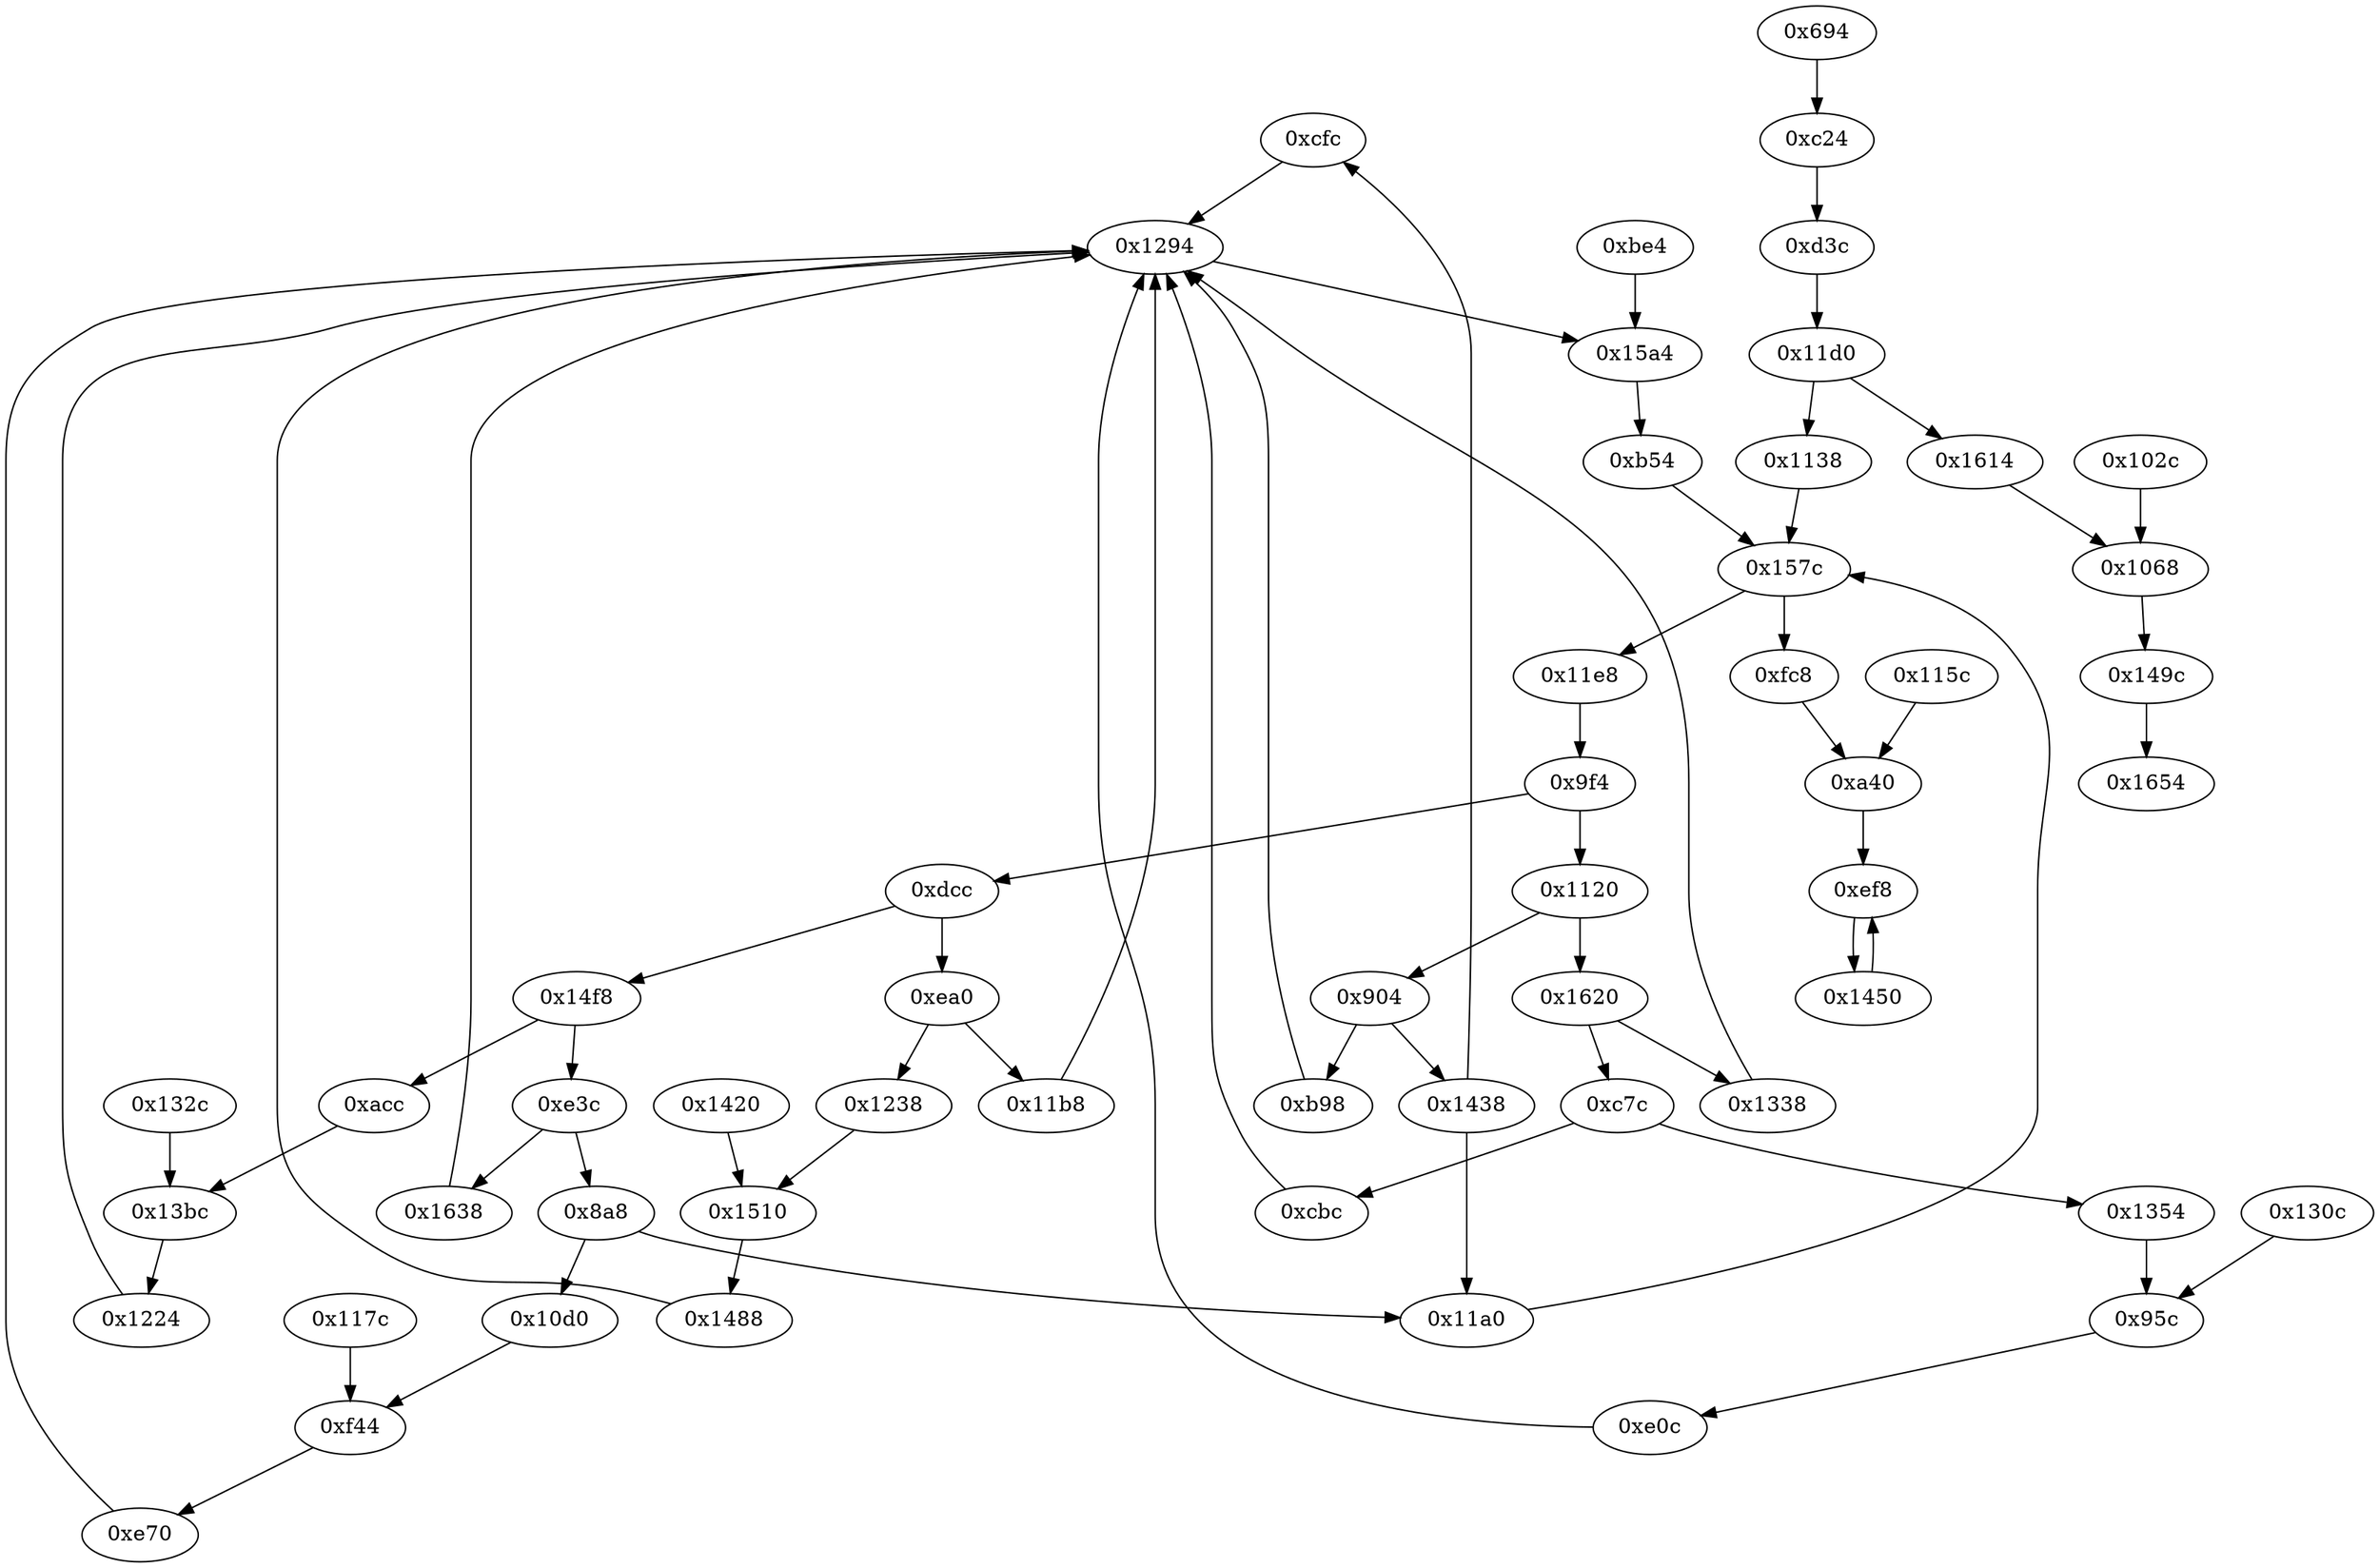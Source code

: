 strict digraph "" {
	"0xcfc"	 [opcode="[u'ldr', u'ldr', u'add', u'str', u'mov', u'b']"];
	"0x1294"	 [opcode="[u'ldr', u'ldr', u'str', u'str', u'ldr', u'ldr', u'ldr', u'ldr', u'mov', u'sub', u'cmp', u'sub', u'mov', u'add', u'mul', u'mov', \
u'mvn', u'ldr', u'orr', u'cmn', u'mov', u'teq', u'ldr']"];
	"0xcfc" -> "0x1294";
	"0x1438"	 [opcode="[u'ldr', u'ldr', u'cmp']"];
	"0x1438" -> "0xcfc";
	"0x11a0"	 [opcode="[u'ldr', u'str', u'ldr']"];
	"0x1438" -> "0x11a0";
	"0x1510"	 [opcode="[u'ldr', u'ldr', u'mov', u'add', u'add', u'sub', u'str', u'ldr', u'ldr', u'ldr', u'ldr', u'ldr', u'cmp', u'mov', u'sub', u'sub', \
u'add', u'mul', u'mvn', u'mov', u'orr', u'ldr', u'cmn', u'mov', u'teq', u'ldr', u'b']"];
	"0x1488"	 [opcode="[u'ldr', u'ldr', u'str', u'mov', u'b']"];
	"0x1510" -> "0x1488";
	"0xa40"	 [opcode="[u'ldr', u'mov', u'sub', u'str', u'ldr', u'ldr', u'ldr', u'ldr', u'cmp', u'mov', u'rsb', u'mvn', u'mul', u'mvn', u'mov', u'orr', \
u'ldr', u'cmn', u'mov', u'teq', u'ldr', u'b']"];
	"0xef8"	 [opcode="[u'str', u'ldr', u'ldr', u'mvn', u'mvn', u'orr', u'ldr', u'mvn', u'rsb', u'sub', u'b']"];
	"0xa40" -> "0xef8";
	"0x1614"	 [opcode="[u'ldr', u'mov', u'b']"];
	"0x1068"	 [opcode="[u'ldr', u'str', u'ldr', u'ldr', u'ldr', u'sub', u'sub', u'add', u'mul', u'eor', u'and', u'ldr', u'mov', u'mov', u'ldr', u'cmp', \
u'mov', u'cmp', u'mov', u'mov', u'cmp', u'mov', u'mov', u'teq', u'mov', u'b']"];
	"0x1614" -> "0x1068";
	"0xb98"	 [opcode="[u'ldr', u'ldr', u'ldr', u'sub', u'add', u'add', u'str', u'mov', u'b']"];
	"0xb98" -> "0x1294";
	"0x1120"	 [opcode="[u'ldr', u'ldr', u'ldr', u'cmp', u'mov', u'b']"];
	"0x904"	 [opcode="[u'ldr', u'ldr', u'ldr', u'cmp', u'mov', u'b']"];
	"0x1120" -> "0x904";
	"0x1620"	 [opcode="[u'ldr', u'ldr', u'ldr', u'cmp', u'mov', u'b']"];
	"0x1120" -> "0x1620";
	"0xe0c"	 [opcode="[u'ldr', u'ldr', u'str', u'mov', u'b']"];
	"0xe0c" -> "0x1294";
	"0xe70"	 [opcode="[u'ldr', u'ldr', u'str', u'mov', u'b']"];
	"0xe70" -> "0x1294";
	"0xfc8"	 [opcode="[u'ldr', u'ldr', u'ldr', u'ldr', u'mov', u'sub', u'cmp', u'mul', u'mov', u'mov', u'mvn', u'ldr', u'orr', u'cmn', u'mov', u'teq', \
u'ldr', u'b']"];
	"0xfc8" -> "0xa40";
	"0xea0"	 [opcode="[u'ldr', u'ldr', u'ldr', u'cmp', u'mov', u'b']"];
	"0x11b8"	 [opcode="[u'ldr', u'ldr', u'add', u'str', u'mov', u'b']"];
	"0xea0" -> "0x11b8";
	"0x1238"	 [opcode="[u'ldr', u'ldr', u'ldr', u'ldr', u'sub', u'mul', u'eor', u'and', u'ldr', u'mov', u'mov', u'ldr', u'cmp', u'mov', u'cmp', u'mov', \
u'mov', u'cmp', u'mov', u'mov', u'teq', u'mov', u'b']"];
	"0xea0" -> "0x1238";
	"0x115c"	 [opcode="[u'ldr', u'ldr', u'ldr', u'ldr', u'ldr', u'ldr', u'ldr', u'b']"];
	"0x115c" -> "0xa40";
	"0xacc"	 [opcode="[u'ldr', u'ldr', u'ldr', u'ldr', u'ldr', u'mov', u'sub', u'cmp', u'sub', u'mov', u'add', u'mul', u'mov', u'mvn', u'ldr', u'orr', \
u'cmn', u'mov', u'teq', u'ldr', u'b']"];
	"0x13bc"	 [opcode="[u'ldr', u'mov', u'rsb', u'rsb', u'str', u'ldr', u'ldr', u'ldr', u'ldr', u'ldr', u'cmp', u'mov', u'add', u'sub', u'sub', u'mul', \
u'mvn', u'mov', u'orr', u'ldr', u'cmn', u'mov', u'teq', u'ldr', u'b']"];
	"0xacc" -> "0x13bc";
	"0x1638"	 [opcode="[u'ldr', u'ldr', u'rsb', u'rsb', u'str', u'mov', u'b']"];
	"0x1638" -> "0x1294";
	"0x1654"	 [opcode="[u'ldr', u'ldr', u'ldr', u'ldr', u'ldr', u'sub', u'sub', u'pop']"];
	"0x904" -> "0x1438";
	"0x904" -> "0xb98";
	"0x1224"	 [opcode="[u'ldr', u'ldr', u'str', u'mov', u'b']"];
	"0x1224" -> "0x1294";
	"0x11b8" -> "0x1294";
	"0xbe4"	 [opcode="[u'ldr', u'ldr', u'ldr', u'str', u'ldr', u'b']"];
	"0x15a4"	 [opcode="[u'ldr', u'ldr', u'ldr', u'ldr', u'str', u'ldr', u'ldr', u'rsb', u'mvn', u'mul', u'eor', u'and', u'ldr', u'ldr', u'ldr', u'mov', \
u'mov', u'cmp', u'mov', u'cmp', u'mov', u'mov', u'cmp', u'mov', u'mov', u'teq', u'mov', u'b']"];
	"0xbe4" -> "0x15a4";
	"0x9f4"	 [opcode="[u'ldr', u'ldr', u'ldr', u'cmp', u'mov', u'b']"];
	"0x9f4" -> "0x1120";
	"0xdcc"	 [opcode="[u'ldr', u'ldr', u'ldr', u'cmp', u'mov', u'b']"];
	"0x9f4" -> "0xdcc";
	"0x11d0"	 [opcode="[u'ldrb', u'ldr', u'ldr', u'cmp', u'mov', u'b']"];
	"0x11d0" -> "0x1614";
	"0x1138"	 [opcode="[u'ldr', u'str', u'ldr', u'ldr', u'ldr', u'ldrb', u'str', u'mov', u'b']"];
	"0x11d0" -> "0x1138";
	"0xf44"	 [opcode="[u'ldr', u'ldr', u'mov', u'add', u'add', u'sub', u'str', u'ldr', u'ldr', u'ldr', u'sub', u'sub', u'add', u'mul', u'eor', u'and', \
u'ldr', u'mov', u'mov', u'ldr', u'ldr', u'cmp', u'mov', u'teq', u'ldr', u'b']"];
	"0xf44" -> "0xe70";
	"0x102c"	 [opcode="[u'mov', u'mov', u'bl', u'ldr', u'mov', u'mov', u'ldr', u'b']"];
	"0x102c" -> "0x1068";
	"0x117c"	 [opcode="[u'ldr', u'ldr', u'ldr', u'ldr', u'ldr', u'ldr', u'ldr', u'ldr', u'b']"];
	"0x117c" -> "0xf44";
	"0xcbc"	 [opcode="[u'ldr', u'ldr', u'add', u'str', u'mov', u'b']"];
	"0xcbc" -> "0x1294";
	"0xb54"	 [opcode="[u'ldr', u'str', u'ldr', u'b']"];
	"0x157c"	 [opcode="[u'ldr', u'str', u'ldr', u'str', u'ldr', u'ldr', u'ldr', u'cmp', u'mov', u'b']"];
	"0xb54" -> "0x157c";
	"0xdcc" -> "0xea0";
	"0x14f8"	 [opcode="[u'ldr', u'ldr', u'ldr', u'cmp', u'mov', u'b']"];
	"0xdcc" -> "0x14f8";
	"0x694"	 [opcode="[u'push', u'add', u'sub', u'str', u'ldr', u'str', u'mvn', u'ldr', u'ldr', u'str', u'ldr', u'ldr', u'ldr', u'sub', u'sub', u'add', \
u'mul', u'mov', u'mvn', u'ldr', u'orr', u'cmn', u'mov', u'mov', u'ldr', u'strb', u'cmp', u'mov', u'strb', u'ldr', u'ldr', u'str', \
u'ldr', u'str', u'ldr', u'ldr', u'str', u'ldr', u'str', u'ldr', u'ldr', u'str', u'ldr', u'str', u'ldr', u'str', u'ldr', u'ldr', \
u'str', u'ldr', u'str', u'ldr', u'str', u'ldr', u'ldr', u'str', u'ldr', u'str', u'ldr', u'str', u'ldr', u'str', u'ldr', u'str', \
u'ldr', u'str', u'ldr', u'str', u'ldr', u'add', u'str', u'ldr', u'add', u'str', u'ldr', u'add', u'str', u'ldr', u'add', u'str', \
u'ldr', u'add', u'str', u'ldr', u'add', u'str', u'ldr', u'add', u'str', u'ldr', u'add', u'str', u'ldr', u'add', u'str', u'ldr', \
u'add', u'str', u'ldr', u'add', u'str', u'str', u'str', u'str', u'b']"];
	"0xc24"	 [opcode="[u'ldrb', u'ldrb', u'eor', u'tst', u'ldr', u'mov', u'cmp', u'mov', u'mov', u'cmp', u'mov', u'b']"];
	"0x694" -> "0xc24";
	"0xe3c"	 [opcode="[u'ldr', u'ldr', u'ldr', u'cmp', u'mov', u'b']"];
	"0xe3c" -> "0x1638";
	"0x8a8"	 [opcode="[u'ldr', u'ldr', u'cmp', u'b']"];
	"0xe3c" -> "0x8a8";
	"0x1420"	 [opcode="[u'ldr', u'ldr', u'ldr', u'ldr', u'ldr', u'b']"];
	"0x1420" -> "0x1510";
	"0x13bc" -> "0x1224";
	"0x1450"	 [opcode="[u'ldr', u'ldr', u'mov', u'mov', u'ldr', u'ldr', u'bl', u'ldr', u'mov', u'mvn', u'mov', u'sub', u'ldr', u'b']"];
	"0x1450" -> "0xef8";
	"0xd3c"	 [opcode="[u'sub', u'mov', u'str', u'ldr', u'mov', u'cmp', u'mov', u'mov', u'strb', u'ldr', u'ldr', u'rsb', u'mvn', u'mul', u'eor', u'and', \
u'ldr', u'mov', u'mov', u'ldr', u'ldr', u'cmp', u'mov', u'teq', u'ldr', u'b']"];
	"0xd3c" -> "0x11d0";
	"0xc7c"	 [opcode="[u'ldr', u'ldr', u'ldr', u'cmp', u'mov', u'b']"];
	"0xc7c" -> "0xcbc";
	"0x1354"	 [opcode="[u'ldr', u'mov', u'ldr', u'ldr', u'sub', u'sub', u'add', u'mul', u'mov', u'eor', u'and', u'ldr', u'mov', u'ldr', u'cmp', u'mov', \
u'teq', u'ldr', u'ldr']"];
	"0xc7c" -> "0x1354";
	"0x95c"	 [opcode="[u'ldr', u'mov', u'add', u'str', u'ldr', u'ldr', u'ldr', u'ldr', u'cmp', u'mov', u'sub', u'mul', u'mvn', u'mov', u'orr', u'ldr', \
u'cmn', u'mov', u'teq', u'ldr', u'b']"];
	"0x1354" -> "0x95c";
	"0xc24" -> "0xd3c";
	"0x1138" -> "0x157c";
	"0x149c"	 [opcode="[u'ldr', u'mov', u'ldr', u'rsb', u'mvn', u'mul', u'eor', u'and', u'ldr', u'mov', u'mov', u'ldr', u'ldr', u'cmp', u'mov', u'teq', \
u'ldr']"];
	"0x1068" -> "0x149c";
	"0x8a8" -> "0x11a0";
	"0x10d0"	 [opcode="[u'ldr', u'mov', u'ldr', u'ldr', u'add', u'sub', u'sub', u'mul', u'mov', u'eor', u'and', u'ldr', u'mov', u'ldr', u'cmp', u'mov', \
u'teq', u'ldr', u'ldr', u'b']"];
	"0x8a8" -> "0x10d0";
	"0x1338"	 [opcode="[u'ldr', u'ldr', u'rsb', u'rsb', u'str', u'mov', u'b']"];
	"0x1338" -> "0x1294";
	"0x1488" -> "0x1294";
	"0x132c"	 [opcode="[u'ldr', u'ldr', u'b']"];
	"0x132c" -> "0x13bc";
	"0x1238" -> "0x1510";
	"0x95c" -> "0xe0c";
	"0x1620" -> "0xc7c";
	"0x1620" -> "0x1338";
	"0x11a0" -> "0x157c";
	"0x157c" -> "0xfc8";
	"0x11e8"	 [opcode="[u'ldr', u'ldr', u'smull', u'asr', u'add', u'add', u'sub', u'str', u'ldr', u'smull', u'asr', u'add', u'str', u'ldr', u'b']"];
	"0x157c" -> "0x11e8";
	"0xef8" -> "0x1450";
	"0x11e8" -> "0x9f4";
	"0x10d0" -> "0xf44";
	"0x15a4" -> "0xb54";
	"0x1294" -> "0x15a4";
	"0x149c" -> "0x1654";
	"0x14f8" -> "0xacc";
	"0x14f8" -> "0xe3c";
	"0x130c"	 [opcode="[u'ldr', u'ldr', u'ldr', u'ldr', u'ldr', u'ldr', u'ldr', u'b']"];
	"0x130c" -> "0x95c";
}
